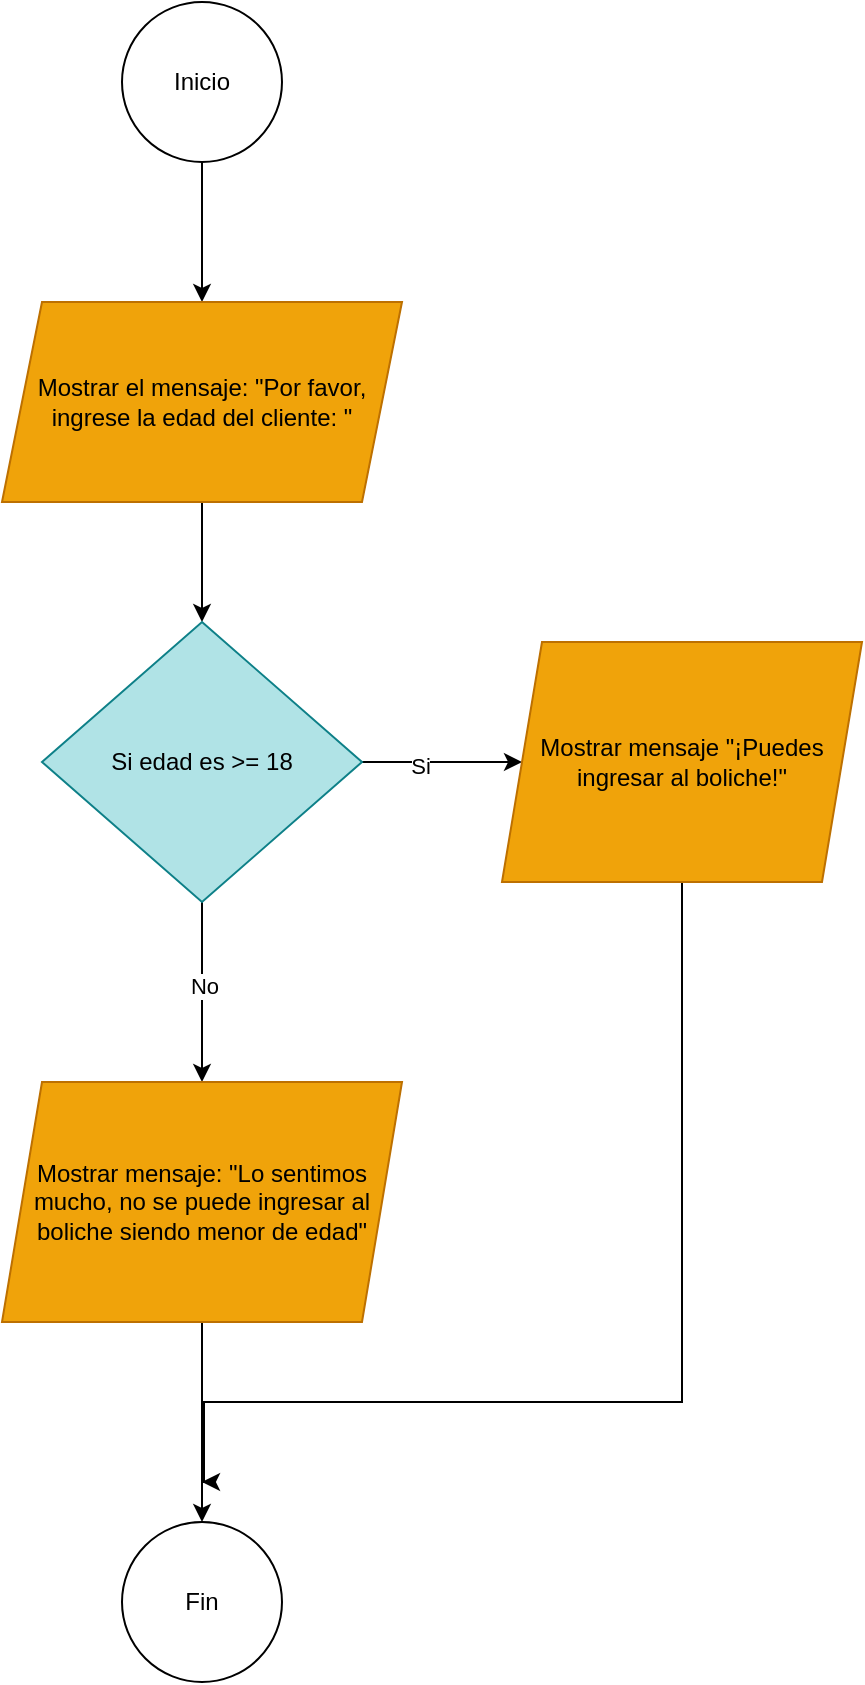<mxfile version="25.0.3">
  <diagram name="Página-1" id="pommHPFGF0UHqa5ze1pm">
    <mxGraphModel dx="794" dy="412" grid="1" gridSize="10" guides="1" tooltips="1" connect="1" arrows="1" fold="1" page="1" pageScale="1" pageWidth="827" pageHeight="1169" math="0" shadow="0">
      <root>
        <mxCell id="0" />
        <mxCell id="1" parent="0" />
        <mxCell id="-TW3EUPEia9s2f7c8C9A-3" value="" style="edgeStyle=orthogonalEdgeStyle;rounded=0;orthogonalLoop=1;jettySize=auto;html=1;" edge="1" parent="1" source="-TW3EUPEia9s2f7c8C9A-1" target="-TW3EUPEia9s2f7c8C9A-2">
          <mxGeometry relative="1" as="geometry" />
        </mxCell>
        <mxCell id="-TW3EUPEia9s2f7c8C9A-1" value="Inicio" style="ellipse;whiteSpace=wrap;html=1;aspect=fixed;" vertex="1" parent="1">
          <mxGeometry x="370" y="380" width="80" height="80" as="geometry" />
        </mxCell>
        <mxCell id="-TW3EUPEia9s2f7c8C9A-5" value="" style="edgeStyle=orthogonalEdgeStyle;rounded=0;orthogonalLoop=1;jettySize=auto;html=1;" edge="1" parent="1" source="-TW3EUPEia9s2f7c8C9A-2" target="-TW3EUPEia9s2f7c8C9A-4">
          <mxGeometry relative="1" as="geometry" />
        </mxCell>
        <mxCell id="-TW3EUPEia9s2f7c8C9A-2" value="Mostrar el mensaje: &quot;Por favor, ingrese la edad del cliente: &quot;" style="shape=parallelogram;perimeter=parallelogramPerimeter;whiteSpace=wrap;html=1;fixedSize=1;fillColor=#f0a30a;strokeColor=#BD7000;fontColor=#000000;" vertex="1" parent="1">
          <mxGeometry x="310" y="530" width="200" height="100" as="geometry" />
        </mxCell>
        <mxCell id="-TW3EUPEia9s2f7c8C9A-7" value="" style="edgeStyle=orthogonalEdgeStyle;rounded=0;orthogonalLoop=1;jettySize=auto;html=1;" edge="1" parent="1" source="-TW3EUPEia9s2f7c8C9A-4" target="-TW3EUPEia9s2f7c8C9A-6">
          <mxGeometry relative="1" as="geometry" />
        </mxCell>
        <mxCell id="-TW3EUPEia9s2f7c8C9A-12" value="Si" style="edgeLabel;html=1;align=center;verticalAlign=middle;resizable=0;points=[];" vertex="1" connectable="0" parent="-TW3EUPEia9s2f7c8C9A-7">
          <mxGeometry x="-0.283" y="-2" relative="1" as="geometry">
            <mxPoint as="offset" />
          </mxGeometry>
        </mxCell>
        <mxCell id="-TW3EUPEia9s2f7c8C9A-10" value="" style="edgeStyle=orthogonalEdgeStyle;rounded=0;orthogonalLoop=1;jettySize=auto;html=1;" edge="1" parent="1" source="-TW3EUPEia9s2f7c8C9A-4" target="-TW3EUPEia9s2f7c8C9A-9">
          <mxGeometry relative="1" as="geometry" />
        </mxCell>
        <mxCell id="-TW3EUPEia9s2f7c8C9A-11" value="No" style="edgeLabel;html=1;align=center;verticalAlign=middle;resizable=0;points=[];" vertex="1" connectable="0" parent="-TW3EUPEia9s2f7c8C9A-10">
          <mxGeometry x="-0.08" y="1" relative="1" as="geometry">
            <mxPoint as="offset" />
          </mxGeometry>
        </mxCell>
        <mxCell id="-TW3EUPEia9s2f7c8C9A-4" value="Si edad es &amp;gt;= 18" style="rhombus;whiteSpace=wrap;html=1;fillColor=#b0e3e6;strokeColor=#0e8088;" vertex="1" parent="1">
          <mxGeometry x="330" y="690" width="160" height="140" as="geometry" />
        </mxCell>
        <mxCell id="-TW3EUPEia9s2f7c8C9A-15" style="edgeStyle=orthogonalEdgeStyle;rounded=0;orthogonalLoop=1;jettySize=auto;html=1;" edge="1" parent="1" source="-TW3EUPEia9s2f7c8C9A-6">
          <mxGeometry relative="1" as="geometry">
            <mxPoint x="410" y="1120" as="targetPoint" />
            <Array as="points">
              <mxPoint x="650" y="1080" />
              <mxPoint x="411" y="1080" />
            </Array>
          </mxGeometry>
        </mxCell>
        <mxCell id="-TW3EUPEia9s2f7c8C9A-6" value="Mostrar mensaje &quot;¡Puedes ingresar al boliche!&quot;" style="shape=parallelogram;perimeter=parallelogramPerimeter;whiteSpace=wrap;html=1;fixedSize=1;fillColor=#f0a30a;strokeColor=#BD7000;fontColor=#000000;" vertex="1" parent="1">
          <mxGeometry x="560" y="700" width="180" height="120" as="geometry" />
        </mxCell>
        <mxCell id="-TW3EUPEia9s2f7c8C9A-14" value="" style="edgeStyle=orthogonalEdgeStyle;rounded=0;orthogonalLoop=1;jettySize=auto;html=1;" edge="1" parent="1" source="-TW3EUPEia9s2f7c8C9A-9" target="-TW3EUPEia9s2f7c8C9A-13">
          <mxGeometry relative="1" as="geometry" />
        </mxCell>
        <mxCell id="-TW3EUPEia9s2f7c8C9A-9" value="Mostrar mensaje: &quot;Lo sentimos mucho, no se puede ingresar al boliche siendo menor de edad&quot;" style="shape=parallelogram;perimeter=parallelogramPerimeter;whiteSpace=wrap;html=1;fixedSize=1;fillColor=#f0a30a;strokeColor=#BD7000;fontColor=#000000;" vertex="1" parent="1">
          <mxGeometry x="310" y="920" width="200" height="120" as="geometry" />
        </mxCell>
        <mxCell id="-TW3EUPEia9s2f7c8C9A-13" value="Fin" style="ellipse;whiteSpace=wrap;html=1;" vertex="1" parent="1">
          <mxGeometry x="370" y="1140" width="80" height="80" as="geometry" />
        </mxCell>
      </root>
    </mxGraphModel>
  </diagram>
</mxfile>
